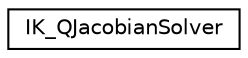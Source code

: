digraph G
{
  edge [fontname="Helvetica",fontsize="10",labelfontname="Helvetica",labelfontsize="10"];
  node [fontname="Helvetica",fontsize="10",shape=record];
  rankdir=LR;
  Node1 [label="IK_QJacobianSolver",height=0.2,width=0.4,color="black", fillcolor="white", style="filled",URL="$df/dce/classIK__QJacobianSolver.html"];
}
